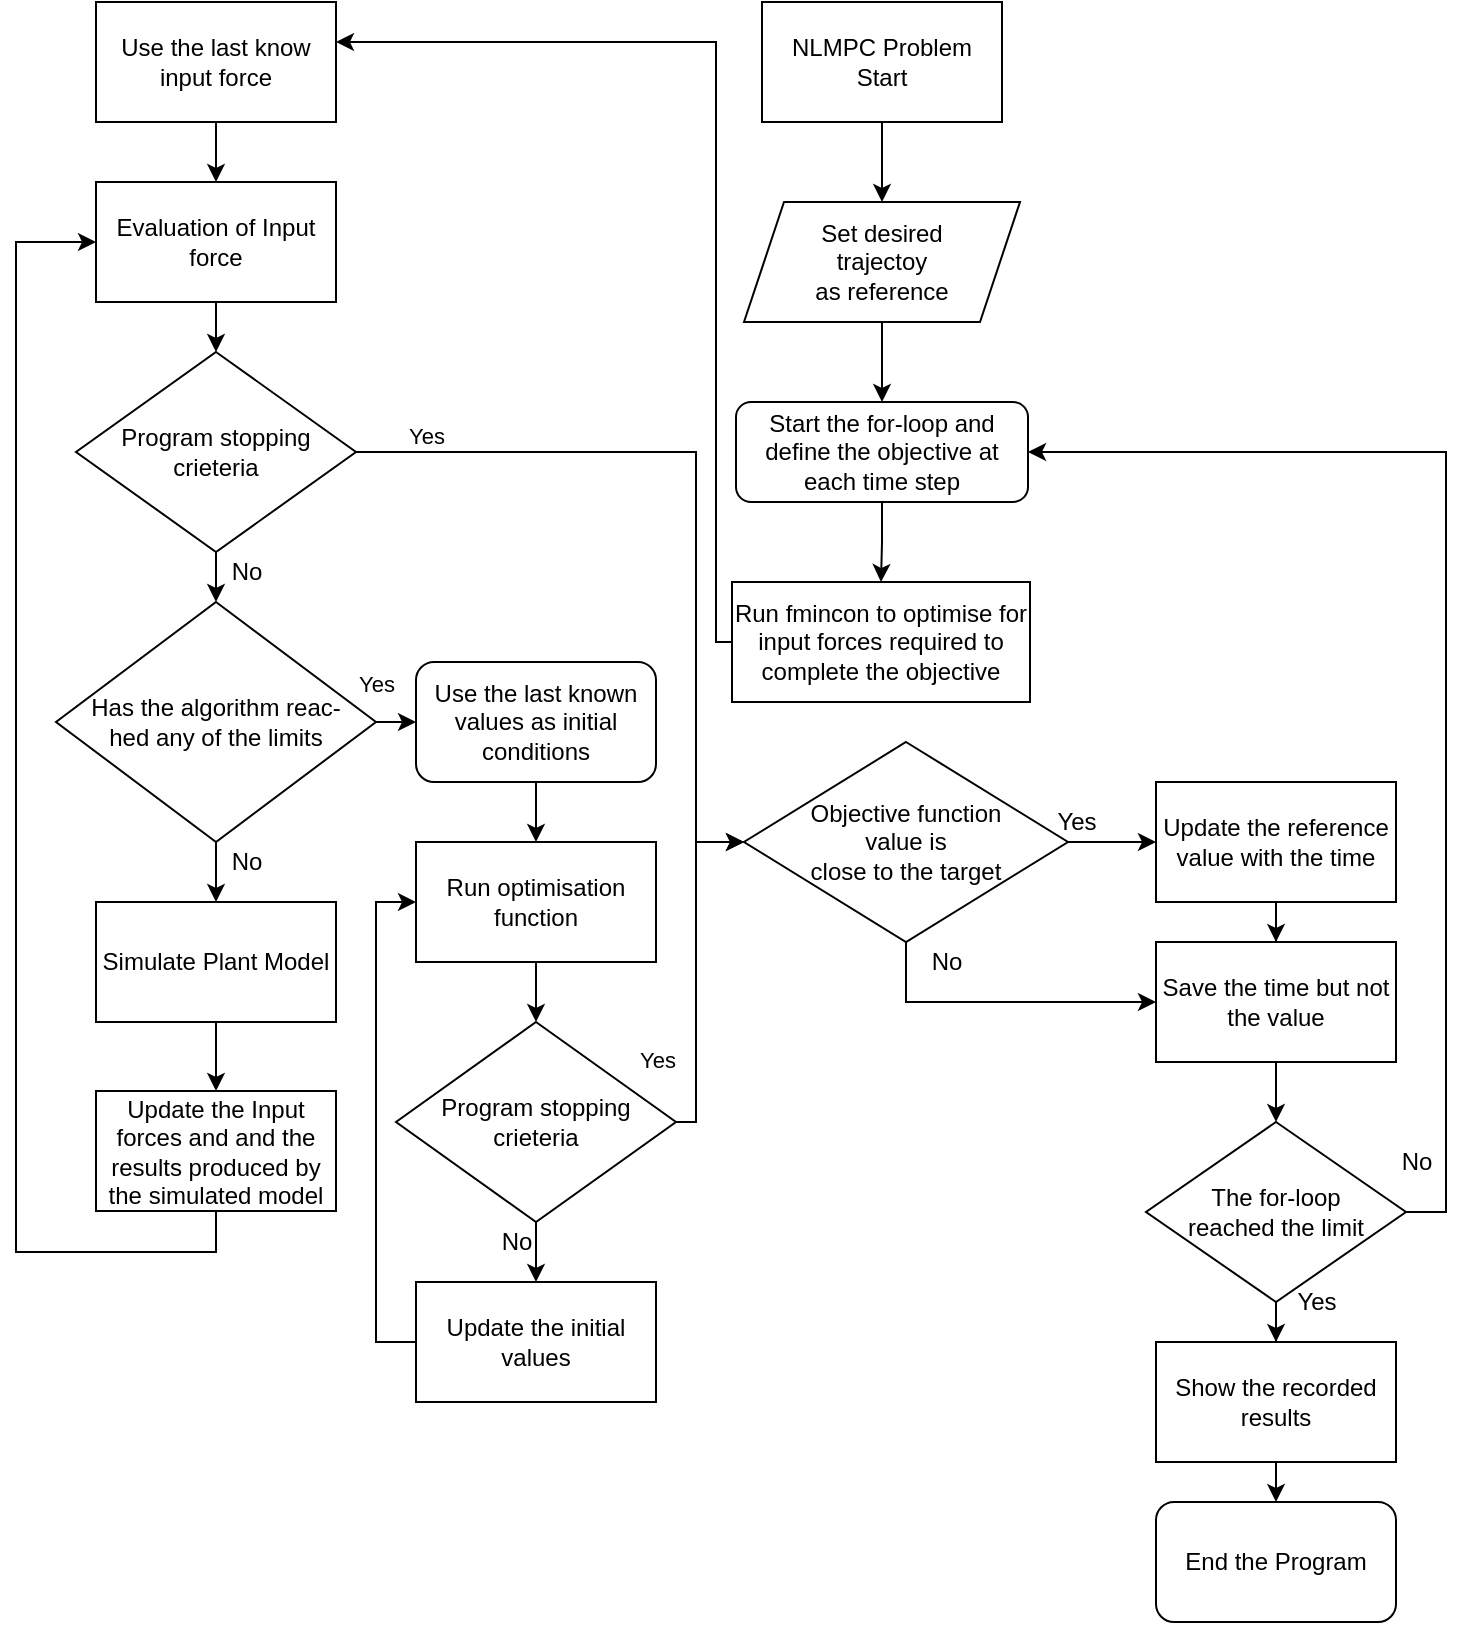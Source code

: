 <mxfile version="14.1.8" type="device"><diagram id="bDYMgIi16olGPDo8FqNf" name="Page-1"><mxGraphModel dx="1183" dy="678" grid="1" gridSize="10" guides="1" tooltips="1" connect="1" arrows="1" fold="1" page="1" pageScale="1" pageWidth="827" pageHeight="1169" math="0" shadow="0"><root><mxCell id="0"/><mxCell id="1" parent="0"/><mxCell id="F2T7K_0NF_Y25gP0tiB7-16" value="" style="edgeStyle=orthogonalEdgeStyle;rounded=0;orthogonalLoop=1;jettySize=auto;html=1;" parent="1" source="F2T7K_0NF_Y25gP0tiB7-1" target="F2T7K_0NF_Y25gP0tiB7-15" edge="1"><mxGeometry relative="1" as="geometry"/></mxCell><mxCell id="F2T7K_0NF_Y25gP0tiB7-1" value="NLMPC Problem Start" style="rounded=0;whiteSpace=wrap;html=1;" parent="1" vertex="1"><mxGeometry x="403" y="40" width="120" height="60" as="geometry"/></mxCell><mxCell id="F2T7K_0NF_Y25gP0tiB7-18" style="edgeStyle=orthogonalEdgeStyle;rounded=0;orthogonalLoop=1;jettySize=auto;html=1;exitX=0.5;exitY=1;exitDx=0;exitDy=0;entryX=0.5;entryY=0;entryDx=0;entryDy=0;" parent="1" source="F2T7K_0NF_Y25gP0tiB7-15" target="F2T7K_0NF_Y25gP0tiB7-17" edge="1"><mxGeometry relative="1" as="geometry"/></mxCell><mxCell id="F2T7K_0NF_Y25gP0tiB7-15" value="Set desired &lt;br&gt;trajectoy &lt;br&gt;as reference" style="shape=parallelogram;perimeter=parallelogramPerimeter;fixedSize=1;rounded=0;whiteSpace=wrap;html=1;" parent="1" vertex="1"><mxGeometry x="394" y="140" width="138" height="60" as="geometry"/></mxCell><mxCell id="F2T7K_0NF_Y25gP0tiB7-20" style="edgeStyle=orthogonalEdgeStyle;rounded=0;orthogonalLoop=1;jettySize=auto;html=1;exitX=0.5;exitY=1;exitDx=0;exitDy=0;entryX=0.5;entryY=0;entryDx=0;entryDy=0;" parent="1" source="F2T7K_0NF_Y25gP0tiB7-17" target="F2T7K_0NF_Y25gP0tiB7-19" edge="1"><mxGeometry relative="1" as="geometry"/></mxCell><mxCell id="F2T7K_0NF_Y25gP0tiB7-17" value="Start the for-loop and define the objective at each time step" style="rounded=1;whiteSpace=wrap;html=1;" parent="1" vertex="1"><mxGeometry x="390" y="240" width="146" height="50" as="geometry"/></mxCell><mxCell id="F2T7K_0NF_Y25gP0tiB7-22" value="" style="edgeStyle=orthogonalEdgeStyle;rounded=0;orthogonalLoop=1;jettySize=auto;html=1;" parent="1" source="F2T7K_0NF_Y25gP0tiB7-19" target="F2T7K_0NF_Y25gP0tiB7-21" edge="1"><mxGeometry relative="1" as="geometry"><Array as="points"><mxPoint x="380" y="360"/><mxPoint x="380" y="60"/></Array></mxGeometry></mxCell><mxCell id="F2T7K_0NF_Y25gP0tiB7-19" value="Run fmincon to optimise for input forces required to complete the objective" style="rounded=0;whiteSpace=wrap;html=1;" parent="1" vertex="1"><mxGeometry x="388" y="330" width="149" height="60" as="geometry"/></mxCell><mxCell id="F2T7K_0NF_Y25gP0tiB7-24" value="" style="edgeStyle=orthogonalEdgeStyle;rounded=0;orthogonalLoop=1;jettySize=auto;html=1;" parent="1" source="F2T7K_0NF_Y25gP0tiB7-21" target="F2T7K_0NF_Y25gP0tiB7-23" edge="1"><mxGeometry relative="1" as="geometry"/></mxCell><mxCell id="F2T7K_0NF_Y25gP0tiB7-21" value="Use the last know input force" style="whiteSpace=wrap;html=1;rounded=0;" parent="1" vertex="1"><mxGeometry x="70" y="40" width="120" height="60" as="geometry"/></mxCell><mxCell id="F2T7K_0NF_Y25gP0tiB7-26" value="" style="edgeStyle=orthogonalEdgeStyle;rounded=0;orthogonalLoop=1;jettySize=auto;html=1;" parent="1" source="F2T7K_0NF_Y25gP0tiB7-23" target="F2T7K_0NF_Y25gP0tiB7-25" edge="1"><mxGeometry relative="1" as="geometry"/></mxCell><mxCell id="F2T7K_0NF_Y25gP0tiB7-23" value="Evaluation of Input force" style="whiteSpace=wrap;html=1;rounded=0;" parent="1" vertex="1"><mxGeometry x="70" y="130" width="120" height="60" as="geometry"/></mxCell><mxCell id="F2T7K_0NF_Y25gP0tiB7-28" value="" style="edgeStyle=orthogonalEdgeStyle;rounded=0;orthogonalLoop=1;jettySize=auto;html=1;exitX=1;exitY=0.5;exitDx=0;exitDy=0;" parent="1" source="F2T7K_0NF_Y25gP0tiB7-25" target="F2T7K_0NF_Y25gP0tiB7-27" edge="1"><mxGeometry relative="1" as="geometry"><mxPoint x="250" y="250" as="sourcePoint"/><Array as="points"><mxPoint x="370" y="265"/></Array></mxGeometry></mxCell><mxCell id="F2T7K_0NF_Y25gP0tiB7-29" value="Yes" style="edgeLabel;html=1;align=center;verticalAlign=bottom;resizable=0;points=[];" parent="F2T7K_0NF_Y25gP0tiB7-28" vertex="1" connectable="0"><mxGeometry x="-0.847" y="1" relative="1" as="geometry"><mxPoint x="5" y="1" as="offset"/></mxGeometry></mxCell><mxCell id="F2T7K_0NF_Y25gP0tiB7-33" value="" style="edgeStyle=orthogonalEdgeStyle;rounded=0;orthogonalLoop=1;jettySize=auto;html=1;" parent="1" source="F2T7K_0NF_Y25gP0tiB7-25" target="F2T7K_0NF_Y25gP0tiB7-32" edge="1"><mxGeometry relative="1" as="geometry"/></mxCell><mxCell id="F2T7K_0NF_Y25gP0tiB7-25" value="Program stopping crieteria" style="rhombus;whiteSpace=wrap;html=1;rounded=0;" parent="1" vertex="1"><mxGeometry x="60" y="215" width="140" height="100" as="geometry"/></mxCell><mxCell id="F2T7K_0NF_Y25gP0tiB7-63" value="" style="edgeStyle=orthogonalEdgeStyle;rounded=0;orthogonalLoop=1;jettySize=auto;html=1;" parent="1" source="F2T7K_0NF_Y25gP0tiB7-27" target="F2T7K_0NF_Y25gP0tiB7-62" edge="1"><mxGeometry relative="1" as="geometry"/></mxCell><mxCell id="F2T7K_0NF_Y25gP0tiB7-67" style="edgeStyle=orthogonalEdgeStyle;rounded=0;orthogonalLoop=1;jettySize=auto;html=1;exitX=0.5;exitY=1;exitDx=0;exitDy=0;" parent="1" source="F2T7K_0NF_Y25gP0tiB7-27" target="F2T7K_0NF_Y25gP0tiB7-65" edge="1"><mxGeometry relative="1" as="geometry"/></mxCell><mxCell id="F2T7K_0NF_Y25gP0tiB7-27" value="Objective function &lt;br&gt;value is &lt;br&gt;close to the target" style="rhombus;whiteSpace=wrap;html=1;rounded=0;" parent="1" vertex="1"><mxGeometry x="394" y="410" width="162" height="100" as="geometry"/></mxCell><mxCell id="F2T7K_0NF_Y25gP0tiB7-37" value="" style="edgeStyle=orthogonalEdgeStyle;rounded=0;orthogonalLoop=1;jettySize=auto;html=1;" parent="1" source="F2T7K_0NF_Y25gP0tiB7-32" target="F2T7K_0NF_Y25gP0tiB7-36" edge="1"><mxGeometry relative="1" as="geometry"/></mxCell><mxCell id="F2T7K_0NF_Y25gP0tiB7-40" value="Yes" style="edgeStyle=orthogonalEdgeStyle;rounded=0;orthogonalLoop=1;jettySize=auto;html=1;exitX=1;exitY=0.5;exitDx=0;exitDy=0;entryX=0;entryY=0.5;entryDx=0;entryDy=0;verticalAlign=bottom;" parent="1" source="F2T7K_0NF_Y25gP0tiB7-32" target="F2T7K_0NF_Y25gP0tiB7-38" edge="1"><mxGeometry x="-1" y="10" relative="1" as="geometry"><mxPoint as="offset"/></mxGeometry></mxCell><mxCell id="F2T7K_0NF_Y25gP0tiB7-32" value="Has the algorithm reac-&lt;br&gt;hed any of the limits" style="rhombus;whiteSpace=wrap;html=1;rounded=0;" parent="1" vertex="1"><mxGeometry x="50" y="340" width="160" height="120" as="geometry"/></mxCell><mxCell id="F2T7K_0NF_Y25gP0tiB7-56" value="" style="edgeStyle=orthogonalEdgeStyle;rounded=0;orthogonalLoop=1;jettySize=auto;html=1;" parent="1" source="F2T7K_0NF_Y25gP0tiB7-36" target="F2T7K_0NF_Y25gP0tiB7-55" edge="1"><mxGeometry relative="1" as="geometry"/></mxCell><mxCell id="F2T7K_0NF_Y25gP0tiB7-36" value="Simulate Plant Model" style="whiteSpace=wrap;html=1;rounded=0;" parent="1" vertex="1"><mxGeometry x="70" y="490" width="120" height="60" as="geometry"/></mxCell><mxCell id="F2T7K_0NF_Y25gP0tiB7-43" style="edgeStyle=orthogonalEdgeStyle;rounded=0;orthogonalLoop=1;jettySize=auto;html=1;exitX=0.5;exitY=1;exitDx=0;exitDy=0;entryX=0.5;entryY=0;entryDx=0;entryDy=0;" parent="1" source="F2T7K_0NF_Y25gP0tiB7-38" target="F2T7K_0NF_Y25gP0tiB7-41" edge="1"><mxGeometry relative="1" as="geometry"/></mxCell><mxCell id="F2T7K_0NF_Y25gP0tiB7-38" value="Use the last known values as initial conditions" style="rounded=1;whiteSpace=wrap;html=1;" parent="1" vertex="1"><mxGeometry x="230" y="370" width="120" height="60" as="geometry"/></mxCell><mxCell id="F2T7K_0NF_Y25gP0tiB7-47" style="edgeStyle=orthogonalEdgeStyle;rounded=0;orthogonalLoop=1;jettySize=auto;html=1;exitX=0.5;exitY=1;exitDx=0;exitDy=0;entryX=0.5;entryY=0;entryDx=0;entryDy=0;" parent="1" source="F2T7K_0NF_Y25gP0tiB7-41" target="F2T7K_0NF_Y25gP0tiB7-46" edge="1"><mxGeometry relative="1" as="geometry"/></mxCell><mxCell id="F2T7K_0NF_Y25gP0tiB7-41" value="Run optimisation function" style="rounded=0;whiteSpace=wrap;html=1;" parent="1" vertex="1"><mxGeometry x="230" y="460" width="120" height="60" as="geometry"/></mxCell><mxCell id="F2T7K_0NF_Y25gP0tiB7-49" style="edgeStyle=orthogonalEdgeStyle;rounded=0;orthogonalLoop=1;jettySize=auto;html=1;exitX=1;exitY=0.5;exitDx=0;exitDy=0;entryX=0;entryY=0.5;entryDx=0;entryDy=0;verticalAlign=top;startArrow=none;startFill=0;" parent="1" source="F2T7K_0NF_Y25gP0tiB7-46" target="F2T7K_0NF_Y25gP0tiB7-27" edge="1"><mxGeometry relative="1" as="geometry"><Array as="points"><mxPoint x="370" y="600"/><mxPoint x="370" y="460"/></Array></mxGeometry></mxCell><mxCell id="F2T7K_0NF_Y25gP0tiB7-50" value="Yes" style="edgeLabel;html=1;align=right;verticalAlign=middle;resizable=0;points=[];" parent="F2T7K_0NF_Y25gP0tiB7-49" vertex="1" connectable="0"><mxGeometry x="-0.679" y="-3" relative="1" as="geometry"><mxPoint x="-13" y="-13" as="offset"/></mxGeometry></mxCell><mxCell id="F2T7K_0NF_Y25gP0tiB7-52" value="" style="edgeStyle=orthogonalEdgeStyle;rounded=0;orthogonalLoop=1;jettySize=auto;html=1;" parent="1" source="F2T7K_0NF_Y25gP0tiB7-46" target="F2T7K_0NF_Y25gP0tiB7-51" edge="1"><mxGeometry relative="1" as="geometry"/></mxCell><mxCell id="F2T7K_0NF_Y25gP0tiB7-46" value="Program stopping crieteria" style="rhombus;whiteSpace=wrap;html=1;rounded=0;" parent="1" vertex="1"><mxGeometry x="220" y="550" width="140" height="100" as="geometry"/></mxCell><mxCell id="F2T7K_0NF_Y25gP0tiB7-54" style="edgeStyle=orthogonalEdgeStyle;rounded=0;orthogonalLoop=1;jettySize=auto;html=1;exitX=0;exitY=0.5;exitDx=0;exitDy=0;entryX=0;entryY=0.5;entryDx=0;entryDy=0;" parent="1" source="F2T7K_0NF_Y25gP0tiB7-51" target="F2T7K_0NF_Y25gP0tiB7-41" edge="1"><mxGeometry relative="1" as="geometry"/></mxCell><mxCell id="F2T7K_0NF_Y25gP0tiB7-51" value="Update the initial values" style="whiteSpace=wrap;html=1;rounded=0;" parent="1" vertex="1"><mxGeometry x="230" y="680" width="120" height="60" as="geometry"/></mxCell><mxCell id="F2T7K_0NF_Y25gP0tiB7-53" value="No" style="text;html=1;align=center;verticalAlign=middle;resizable=0;points=[];autosize=1;" parent="1" vertex="1"><mxGeometry x="265" y="650" width="30" height="20" as="geometry"/></mxCell><mxCell id="al-2EoogXJDiJ6EahGMZ-3" style="edgeStyle=orthogonalEdgeStyle;rounded=0;orthogonalLoop=1;jettySize=auto;html=1;exitX=0.5;exitY=1;exitDx=0;exitDy=0;entryX=0;entryY=0.5;entryDx=0;entryDy=0;" edge="1" parent="1" source="F2T7K_0NF_Y25gP0tiB7-55" target="F2T7K_0NF_Y25gP0tiB7-23"><mxGeometry relative="1" as="geometry"><Array as="points"><mxPoint x="130" y="665"/><mxPoint x="30" y="665"/><mxPoint x="30" y="160"/></Array></mxGeometry></mxCell><mxCell id="F2T7K_0NF_Y25gP0tiB7-55" value="Update the Input forces and and the results produced by the simulated model" style="whiteSpace=wrap;html=1;rounded=0;" parent="1" vertex="1"><mxGeometry x="70" y="584.5" width="120" height="60" as="geometry"/></mxCell><mxCell id="F2T7K_0NF_Y25gP0tiB7-66" value="" style="edgeStyle=orthogonalEdgeStyle;rounded=0;orthogonalLoop=1;jettySize=auto;html=1;" parent="1" source="F2T7K_0NF_Y25gP0tiB7-62" target="F2T7K_0NF_Y25gP0tiB7-65" edge="1"><mxGeometry relative="1" as="geometry"/></mxCell><mxCell id="F2T7K_0NF_Y25gP0tiB7-62" value="Update the reference value with the time" style="whiteSpace=wrap;html=1;rounded=0;" parent="1" vertex="1"><mxGeometry x="600" y="430" width="120" height="60" as="geometry"/></mxCell><mxCell id="F2T7K_0NF_Y25gP0tiB7-64" value="Yes" style="text;html=1;align=center;verticalAlign=middle;resizable=0;points=[];autosize=1;" parent="1" vertex="1"><mxGeometry x="540" y="440" width="40" height="20" as="geometry"/></mxCell><mxCell id="F2T7K_0NF_Y25gP0tiB7-71" value="" style="edgeStyle=orthogonalEdgeStyle;rounded=0;orthogonalLoop=1;jettySize=auto;html=1;" parent="1" source="F2T7K_0NF_Y25gP0tiB7-65" target="F2T7K_0NF_Y25gP0tiB7-70" edge="1"><mxGeometry relative="1" as="geometry"/></mxCell><mxCell id="F2T7K_0NF_Y25gP0tiB7-65" value="Save the time but not the value" style="whiteSpace=wrap;html=1;rounded=0;" parent="1" vertex="1"><mxGeometry x="600" y="510" width="120" height="60" as="geometry"/></mxCell><mxCell id="F2T7K_0NF_Y25gP0tiB7-69" value="No" style="text;html=1;align=center;verticalAlign=middle;resizable=0;points=[];autosize=1;" parent="1" vertex="1"><mxGeometry x="480" y="510" width="30" height="20" as="geometry"/></mxCell><mxCell id="F2T7K_0NF_Y25gP0tiB7-72" style="edgeStyle=orthogonalEdgeStyle;rounded=0;orthogonalLoop=1;jettySize=auto;html=1;exitX=1;exitY=0.5;exitDx=0;exitDy=0;entryX=1;entryY=0.5;entryDx=0;entryDy=0;" parent="1" source="F2T7K_0NF_Y25gP0tiB7-70" target="F2T7K_0NF_Y25gP0tiB7-17" edge="1"><mxGeometry relative="1" as="geometry"/></mxCell><mxCell id="F2T7K_0NF_Y25gP0tiB7-75" value="" style="edgeStyle=orthogonalEdgeStyle;rounded=0;orthogonalLoop=1;jettySize=auto;html=1;" parent="1" source="F2T7K_0NF_Y25gP0tiB7-70" target="F2T7K_0NF_Y25gP0tiB7-74" edge="1"><mxGeometry relative="1" as="geometry"/></mxCell><mxCell id="F2T7K_0NF_Y25gP0tiB7-70" value="The for-loop &lt;br&gt;reached the limit" style="rhombus;whiteSpace=wrap;html=1;rounded=0;" parent="1" vertex="1"><mxGeometry x="595" y="600" width="130" height="90" as="geometry"/></mxCell><mxCell id="F2T7K_0NF_Y25gP0tiB7-73" value="No" style="text;html=1;align=center;verticalAlign=middle;resizable=0;points=[];autosize=1;" parent="1" vertex="1"><mxGeometry x="715" y="610" width="30" height="20" as="geometry"/></mxCell><mxCell id="F2T7K_0NF_Y25gP0tiB7-77" style="edgeStyle=orthogonalEdgeStyle;rounded=0;orthogonalLoop=1;jettySize=auto;html=1;exitX=0.5;exitY=1;exitDx=0;exitDy=0;entryX=0.5;entryY=0;entryDx=0;entryDy=0;" parent="1" source="F2T7K_0NF_Y25gP0tiB7-74" target="F2T7K_0NF_Y25gP0tiB7-76" edge="1"><mxGeometry relative="1" as="geometry"/></mxCell><mxCell id="F2T7K_0NF_Y25gP0tiB7-74" value="Show the recorded results" style="whiteSpace=wrap;html=1;rounded=0;" parent="1" vertex="1"><mxGeometry x="600" y="710" width="120" height="60" as="geometry"/></mxCell><mxCell id="F2T7K_0NF_Y25gP0tiB7-76" value="End the Program" style="rounded=1;whiteSpace=wrap;html=1;align=center;" parent="1" vertex="1"><mxGeometry x="600" y="790" width="120" height="60" as="geometry"/></mxCell><mxCell id="F2T7K_0NF_Y25gP0tiB7-78" value="Yes" style="text;html=1;align=center;verticalAlign=middle;resizable=0;points=[];autosize=1;" parent="1" vertex="1"><mxGeometry x="660" y="680" width="40" height="20" as="geometry"/></mxCell><mxCell id="al-2EoogXJDiJ6EahGMZ-1" value="No" style="text;html=1;align=center;verticalAlign=middle;resizable=0;points=[];autosize=1;" vertex="1" parent="1"><mxGeometry x="130" y="315" width="30" height="20" as="geometry"/></mxCell><mxCell id="al-2EoogXJDiJ6EahGMZ-2" value="No" style="text;html=1;align=center;verticalAlign=middle;resizable=0;points=[];autosize=1;" vertex="1" parent="1"><mxGeometry x="130" y="460" width="30" height="20" as="geometry"/></mxCell></root></mxGraphModel></diagram></mxfile>